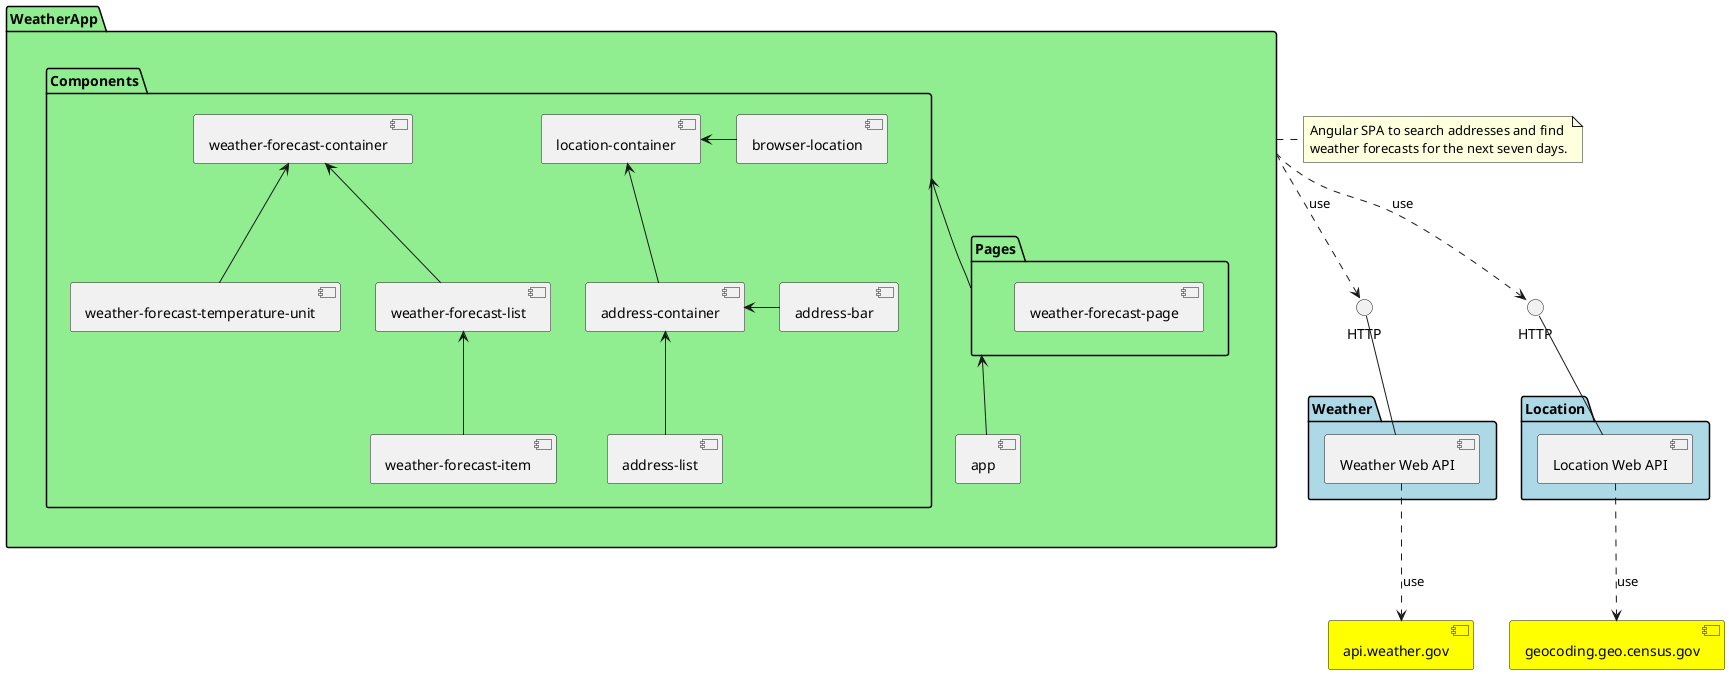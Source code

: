 @startuml
interface "HTTP" as HttpWeather
interface "HTTP" as HttpLocation

package Weather #lightblue {
  HttpWeather -down- [Weather Web API]
}

package Location #lightblue {
  HttpLocation -down- [Location Web API]
}

package WeatherApp #lightgreen {
  [app]
  package Pages {   
    [weather-forecast-page]
  }
  package Components {   
    [address-bar]
    [address-container] <- [address-bar]
    [address-list]
    [address-container] <-down- [address-list]
    [browser-location]
    [location-container] <-down- [address-container]
    [location-container] <- [browser-location]
    [weather-forecast-container] <-down- [weather-forecast-temperature-unit]  
    [weather-forecast-container] <-down- [weather-forecast-list]
    [weather-forecast-list] <-down- [weather-forecast-item]    
  }
  Components <-- Pages
  Pages <-- app
}

WeatherApp ..> HttpLocation : use
WeatherApp ..> HttpWeather : use

component [api.weather.gov] #Yellow
component [geocoding.geo.census.gov] #Yellow

[Weather Web API] ..> [api.weather.gov] : use
[Location Web API] ..> [geocoding.geo.census.gov] : use

note right of WeatherApp
  Angular SPA to search addresses and find
  weather forecasts for the next seven days.
end note
@enduml
